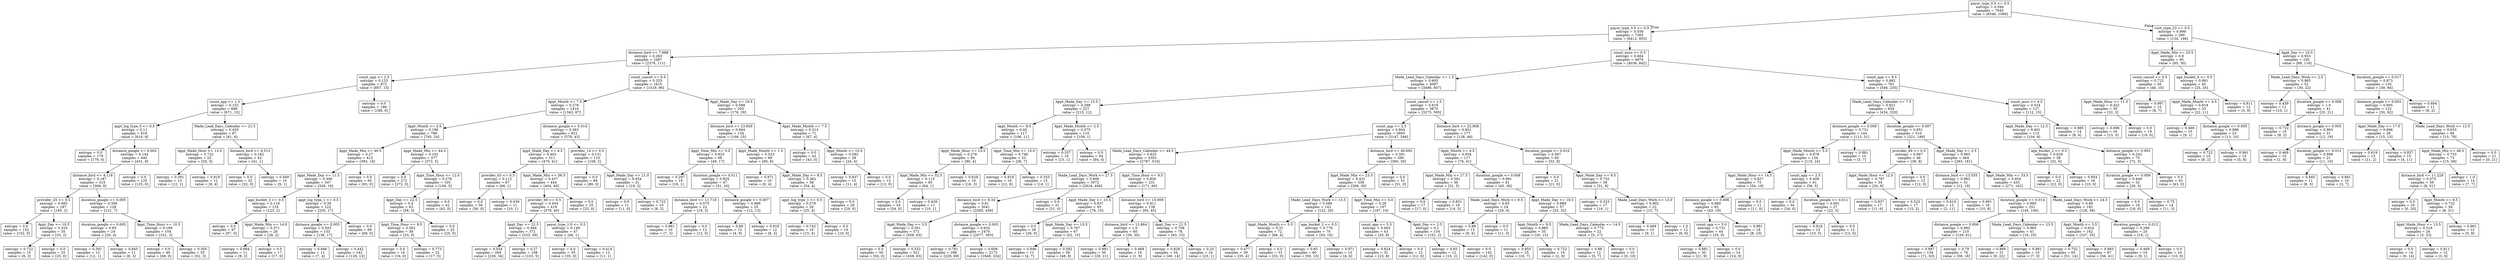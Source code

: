 digraph Tree {
node [shape=box] ;
0 [label="payor_type_0.0 <= 0.5\nentropy = 0.594\nsamples = 7645\nvalue = [6546, 1099]"] ;
1 [label="payor_type_3.0 <= 0.5\nentropy = 0.556\nsamples = 7365\nvalue = [6412, 953]"] ;
0 -> 1 [labeldistance=2.5, labelangle=45, headlabel="True"] ;
2 [label="distance_bird <= 7.688\nentropy = 0.263\nsamples = 2487\nvalue = [2376, 111]"] ;
1 -> 2 ;
3 [label="count_app <= 2.5\nentropy = 0.125\nsamples = 872\nvalue = [857, 15]"] ;
2 -> 3 ;
4 [label="count_app <= 1.5\nentropy = 0.152\nsamples = 686\nvalue = [671, 15]"] ;
3 -> 4 ;
5 [label="appt_log_type_0 <= 0.5\nentropy = 0.11\nsamples = 619\nvalue = [610, 9]"] ;
4 -> 5 ;
6 [label="entropy = 0.0\nsamples = 179\nvalue = [179, 0]"] ;
5 -> 6 ;
7 [label="distance_google <= 0.002\nentropy = 0.144\nsamples = 440\nvalue = [431, 9]"] ;
5 -> 7 ;
8 [label="distance_bird <= 4.118\nentropy = 0.187\nsamples = 315\nvalue = [306, 9]"] ;
7 -> 8 ;
9 [label="provider_25 <= 0.5\nentropy = 0.085\nsamples = 187\nvalue = [185, 2]"] ;
8 -> 9 ;
10 [label="entropy = 0.0\nsamples = 152\nvalue = [152, 0]"] ;
9 -> 10 ;
11 [label="Appt_Day <= 10.5\nentropy = 0.316\nsamples = 35\nvalue = [33, 2]"] ;
9 -> 11 ;
12 [label="entropy = 0.722\nsamples = 10\nvalue = [8, 2]"] ;
11 -> 12 ;
13 [label="entropy = 0.0\nsamples = 25\nvalue = [25, 0]"] ;
11 -> 13 ;
14 [label="duration_google <= 0.005\nentropy = 0.306\nsamples = 128\nvalue = [121, 7]"] ;
8 -> 14 ;
15 [label="duration_google <= 0.005\nentropy = 0.65\nsamples = 24\nvalue = [20, 4]"] ;
14 -> 15 ;
16 [label="entropy = 0.391\nsamples = 13\nvalue = [12, 1]"] ;
15 -> 16 ;
17 [label="entropy = 0.845\nsamples = 11\nvalue = [8, 3]"] ;
15 -> 17 ;
18 [label="Appt_Time_Hour <= 10.5\nentropy = 0.189\nsamples = 104\nvalue = [101, 3]"] ;
14 -> 18 ;
19 [label="entropy = 0.0\nsamples = 49\nvalue = [49, 0]"] ;
18 -> 19 ;
20 [label="entropy = 0.305\nsamples = 55\nvalue = [52, 3]"] ;
18 -> 20 ;
21 [label="entropy = 0.0\nsamples = 125\nvalue = [125, 0]"] ;
7 -> 21 ;
22 [label="Made_Lead_Days_Calendar <= 21.5\nentropy = 0.435\nsamples = 67\nvalue = [61, 6]"] ;
4 -> 22 ;
23 [label="Appt_Made_Hour <= 12.0\nentropy = 0.722\nsamples = 25\nvalue = [20, 5]"] ;
22 -> 23 ;
24 [label="entropy = 0.391\nsamples = 13\nvalue = [12, 1]"] ;
23 -> 24 ;
25 [label="entropy = 0.918\nsamples = 12\nvalue = [8, 4]"] ;
23 -> 25 ;
26 [label="distance_bird <= 6.513\nentropy = 0.162\nsamples = 42\nvalue = [41, 1]"] ;
22 -> 26 ;
27 [label="entropy = 0.0\nsamples = 32\nvalue = [32, 0]"] ;
26 -> 27 ;
28 [label="entropy = 0.469\nsamples = 10\nvalue = [9, 1]"] ;
26 -> 28 ;
29 [label="entropy = 0.0\nsamples = 186\nvalue = [186, 0]"] ;
3 -> 29 ;
30 [label="count_cancel <= 0.5\nentropy = 0.325\nsamples = 1615\nvalue = [1519, 96]"] ;
2 -> 30 ;
31 [label="Appt_Month <= 7.5\nentropy = 0.276\nsamples = 1410\nvalue = [1343, 67]"] ;
30 -> 31 ;
32 [label="Appt_Month <= 4.5\nentropy = 0.196\nsamples = 789\nvalue = [765, 24]"] ;
31 -> 32 ;
33 [label="Appt_Made_Min <= 49.5\nentropy = 0.27\nsamples = 412\nvalue = [393, 19]"] ;
32 -> 33 ;
34 [label="Appt_Made_Day <= 11.5\nentropy = 0.306\nsamples = 347\nvalue = [328, 19]"] ;
33 -> 34 ;
35 [label="age_bucket_3 <= 0.5\nentropy = 0.118\nsamples = 125\nvalue = [123, 2]"] ;
34 -> 35 ;
36 [label="entropy = 0.0\nsamples = 97\nvalue = [97, 0]"] ;
35 -> 36 ;
37 [label="Appt_Made_Min <= 14.0\nentropy = 0.371\nsamples = 28\nvalue = [26, 2]"] ;
35 -> 37 ;
38 [label="entropy = 0.684\nsamples = 11\nvalue = [9, 2]"] ;
37 -> 38 ;
39 [label="entropy = 0.0\nsamples = 17\nvalue = [17, 0]"] ;
37 -> 39 ;
40 [label="appt_log_type_1 <= 0.5\nentropy = 0.39\nsamples = 222\nvalue = [205, 17]"] ;
34 -> 40 ;
41 [label="distance_google <= 0.003\nentropy = 0.503\nsamples = 153\nvalue = [136, 17]"] ;
40 -> 41 ;
42 [label="entropy = 0.946\nsamples = 11\nvalue = [7, 4]"] ;
41 -> 42 ;
43 [label="entropy = 0.442\nsamples = 142\nvalue = [129, 13]"] ;
41 -> 43 ;
44 [label="entropy = 0.0\nsamples = 69\nvalue = [69, 0]"] ;
40 -> 44 ;
45 [label="entropy = 0.0\nsamples = 65\nvalue = [65, 0]"] ;
33 -> 45 ;
46 [label="Appt_Made_Min <= 44.5\nentropy = 0.102\nsamples = 377\nvalue = [372, 5]"] ;
32 -> 46 ;
47 [label="entropy = 0.0\nsamples = 272\nvalue = [272, 0]"] ;
46 -> 47 ;
48 [label="Appt_Time_Hour <= 12.0\nentropy = 0.276\nsamples = 105\nvalue = [100, 5]"] ;
46 -> 48 ;
49 [label="Appt_Day <= 22.5\nentropy = 0.4\nsamples = 63\nvalue = [58, 5]"] ;
48 -> 49 ;
50 [label="Appt_Time_Hour <= 8.5\nentropy = 0.562\nsamples = 38\nvalue = [33, 5]"] ;
49 -> 50 ;
51 [label="entropy = 0.0\nsamples = 16\nvalue = [16, 0]"] ;
50 -> 51 ;
52 [label="entropy = 0.773\nsamples = 22\nvalue = [17, 5]"] ;
50 -> 52 ;
53 [label="entropy = 0.0\nsamples = 25\nvalue = [25, 0]"] ;
49 -> 53 ;
54 [label="entropy = 0.0\nsamples = 42\nvalue = [42, 0]"] ;
48 -> 54 ;
55 [label="distance_google <= 0.014\nentropy = 0.363\nsamples = 621\nvalue = [578, 43]"] ;
31 -> 55 ;
56 [label="Appt_Made_Day <= 4.5\nentropy = 0.403\nsamples = 511\nvalue = [470, 41]"] ;
55 -> 56 ;
57 [label="provider_63 <= 0.5\nentropy = 0.112\nsamples = 67\nvalue = [66, 1]"] ;
56 -> 57 ;
58 [label="entropy = 0.0\nsamples = 56\nvalue = [56, 0]"] ;
57 -> 58 ;
59 [label="entropy = 0.439\nsamples = 11\nvalue = [10, 1]"] ;
57 -> 59 ;
60 [label="Appt_Made_Min <= 56.5\nentropy = 0.437\nsamples = 444\nvalue = [404, 40]"] ;
56 -> 60 ;
61 [label="provider_69 <= 0.5\nentropy = 0.454\nsamples = 419\nvalue = [379, 40]"] ;
60 -> 61 ;
62 [label="Appt_Day <= 22.5\nentropy = 0.484\nsamples = 372\nvalue = [333, 39]"] ;
61 -> 62 ;
63 [label="entropy = 0.554\nsamples = 264\nvalue = [230, 34]"] ;
62 -> 63 ;
64 [label="entropy = 0.27\nsamples = 108\nvalue = [103, 5]"] ;
62 -> 64 ;
65 [label="payor_type_1.0 <= 0.5\nentropy = 0.149\nsamples = 47\nvalue = [46, 1]"] ;
61 -> 65 ;
66 [label="entropy = 0.0\nsamples = 35\nvalue = [35, 0]"] ;
65 -> 66 ;
67 [label="entropy = 0.414\nsamples = 12\nvalue = [11, 1]"] ;
65 -> 67 ;
68 [label="entropy = 0.0\nsamples = 25\nvalue = [25, 0]"] ;
60 -> 68 ;
69 [label="provider_14 <= 0.5\nentropy = 0.131\nsamples = 110\nvalue = [108, 2]"] ;
55 -> 69 ;
70 [label="entropy = 0.0\nsamples = 89\nvalue = [89, 0]"] ;
69 -> 70 ;
71 [label="Appt_Made_Day <= 21.0\nentropy = 0.454\nsamples = 21\nvalue = [19, 2]"] ;
69 -> 71 ;
72 [label="entropy = 0.0\nsamples = 11\nvalue = [11, 0]"] ;
71 -> 72 ;
73 [label="entropy = 0.722\nsamples = 10\nvalue = [8, 2]"] ;
71 -> 73 ;
74 [label="Appt_Made_Day <= 19.5\nentropy = 0.588\nsamples = 205\nvalue = [176, 29]"] ;
30 -> 74 ;
75 [label="distance_bird <= 23.929\nentropy = 0.694\nsamples = 134\nvalue = [109, 25]"] ;
74 -> 75 ;
76 [label="Appt_Time_Min <= 5.0\nentropy = 0.823\nsamples = 66\nvalue = [49, 17]"] ;
75 -> 76 ;
77 [label="entropy = 0.297\nsamples = 19\nvalue = [18, 1]"] ;
76 -> 77 ;
78 [label="duration_google <= 0.011\nentropy = 0.925\nsamples = 47\nvalue = [31, 16]"] ;
76 -> 78 ;
79 [label="distance_bird <= 11.718\nentropy = 0.575\nsamples = 22\nvalue = [19, 3]"] ;
78 -> 79 ;
80 [label="entropy = 0.881\nsamples = 10\nvalue = [7, 3]"] ;
79 -> 80 ;
81 [label="entropy = 0.0\nsamples = 12\nvalue = [12, 0]"] ;
79 -> 81 ;
82 [label="distance_google <= 0.007\nentropy = 0.999\nsamples = 25\nvalue = [12, 13]"] ;
78 -> 82 ;
83 [label="entropy = 0.89\nsamples = 13\nvalue = [4, 9]"] ;
82 -> 83 ;
84 [label="entropy = 0.918\nsamples = 12\nvalue = [8, 4]"] ;
82 -> 84 ;
85 [label="Appt_Made_Month <= 1.5\nentropy = 0.523\nsamples = 68\nvalue = [60, 8]"] ;
75 -> 85 ;
86 [label="entropy = 0.971\nsamples = 10\nvalue = [6, 4]"] ;
85 -> 86 ;
87 [label="Appt_Made_Day <= 8.5\nentropy = 0.362\nsamples = 58\nvalue = [54, 4]"] ;
85 -> 87 ;
88 [label="appt_log_type_1 <= 0.5\nentropy = 0.579\nsamples = 29\nvalue = [25, 4]"] ;
87 -> 88 ;
89 [label="entropy = 0.742\nsamples = 19\nvalue = [15, 4]"] ;
88 -> 89 ;
90 [label="entropy = 0.0\nsamples = 10\nvalue = [10, 0]"] ;
88 -> 90 ;
91 [label="entropy = 0.0\nsamples = 29\nvalue = [29, 0]"] ;
87 -> 91 ;
92 [label="Appt_Made_Month <= 7.5\nentropy = 0.313\nsamples = 71\nvalue = [67, 4]"] ;
74 -> 92 ;
93 [label="entropy = 0.0\nsamples = 43\nvalue = [43, 0]"] ;
92 -> 93 ;
94 [label="Appt_Month <= 10.5\nentropy = 0.592\nsamples = 28\nvalue = [24, 4]"] ;
92 -> 94 ;
95 [label="entropy = 0.837\nsamples = 15\nvalue = [11, 4]"] ;
94 -> 95 ;
96 [label="entropy = 0.0\nsamples = 13\nvalue = [13, 0]"] ;
94 -> 96 ;
97 [label="count_miss <= 0.5\nentropy = 0.664\nsamples = 4878\nvalue = [4036, 842]"] ;
1 -> 97 ;
98 [label="Made_Lead_Days_Calendar <= 1.5\nentropy = 0.605\nsamples = 4097\nvalue = [3490, 607]"] ;
97 -> 98 ;
99 [label="Appt_Made_Day <= 15.5\nentropy = 0.298\nsamples = 227\nvalue = [215, 12]"] ;
98 -> 99 ;
100 [label="Appt_Month <= 8.5\nentropy = 0.45\nsamples = 117\nvalue = [106, 11]"] ;
99 -> 100 ;
101 [label="Appt_Made_Hour <= 13.5\nentropy = 0.276\nsamples = 84\nvalue = [80, 4]"] ;
100 -> 101 ;
102 [label="Appt_Made_Min <= 52.5\nentropy = 0.115\nsamples = 65\nvalue = [64, 1]"] ;
101 -> 102 ;
103 [label="entropy = 0.0\nsamples = 54\nvalue = [54, 0]"] ;
102 -> 103 ;
104 [label="entropy = 0.439\nsamples = 11\nvalue = [10, 1]"] ;
102 -> 104 ;
105 [label="entropy = 0.629\nsamples = 19\nvalue = [16, 3]"] ;
101 -> 105 ;
106 [label="Appt_Time_Min <= 15.0\nentropy = 0.746\nsamples = 33\nvalue = [26, 7]"] ;
100 -> 106 ;
107 [label="entropy = 0.918\nsamples = 18\nvalue = [12, 6]"] ;
106 -> 107 ;
108 [label="entropy = 0.353\nsamples = 15\nvalue = [14, 1]"] ;
106 -> 108 ;
109 [label="Appt_Made_Month <= 2.5\nentropy = 0.075\nsamples = 110\nvalue = [109, 1]"] ;
99 -> 109 ;
110 [label="entropy = 0.337\nsamples = 16\nvalue = [15, 1]"] ;
109 -> 110 ;
111 [label="entropy = 0.0\nsamples = 94\nvalue = [94, 0]"] ;
109 -> 111 ;
112 [label="count_cancel <= 1.5\nentropy = 0.619\nsamples = 3870\nvalue = [3275, 595]"] ;
98 -> 112 ;
113 [label="count_app <= 2.5\nentropy = 0.604\nsamples = 3693\nvalue = [3147, 546]"] ;
112 -> 113 ;
114 [label="Made_Lead_Days_Calendar <= 44.5\nentropy = 0.625\nsamples = 3303\nvalue = [2787, 516]"] ;
113 -> 114 ;
115 [label="Made_Lead_Days_Work <= 27.5\nentropy = 0.606\nsamples = 3072\nvalue = [2616, 456]"] ;
114 -> 115 ;
116 [label="distance_bird <= 8.34\nentropy = 0.61\nsamples = 3041\nvalue = [2585, 456]"] ;
115 -> 116 ;
117 [label="Appt_Made_Day <= 3.5\nentropy = 0.501\nsamples = 571\nvalue = [508, 63]"] ;
116 -> 117 ;
118 [label="entropy = 0.0\nsamples = 50\nvalue = [50, 0]"] ;
117 -> 118 ;
119 [label="entropy = 0.532\nsamples = 521\nvalue = [458, 63]"] ;
117 -> 119 ;
120 [label="distance_google <= 0.003\nentropy = 0.632\nsamples = 2470\nvalue = [2077, 393]"] ;
116 -> 120 ;
121 [label="entropy = 0.781\nsamples = 298\nvalue = [229, 69]"] ;
120 -> 121 ;
122 [label="entropy = 0.608\nsamples = 2172\nvalue = [1848, 324]"] ;
120 -> 122 ;
123 [label="entropy = 0.0\nsamples = 31\nvalue = [31, 0]"] ;
115 -> 123 ;
124 [label="Appt_Time_Hour <= 9.5\nentropy = 0.826\nsamples = 231\nvalue = [171, 60]"] ;
114 -> 124 ;
125 [label="Appt_Made_Day <= 10.5\nentropy = 0.637\nsamples = 93\nvalue = [78, 15]"] ;
124 -> 125 ;
126 [label="entropy = 0.0\nsamples = 26\nvalue = [26, 0]"] ;
125 -> 126 ;
127 [label="Appt_Made_Day <= 13.5\nentropy = 0.767\nsamples = 67\nvalue = [52, 15]"] ;
125 -> 127 ;
128 [label="entropy = 0.946\nsamples = 11\nvalue = [4, 7]"] ;
127 -> 128 ;
129 [label="entropy = 0.592\nsamples = 56\nvalue = [48, 8]"] ;
127 -> 129 ;
130 [label="distance_bird <= 15.009\nentropy = 0.911\nsamples = 138\nvalue = [93, 45]"] ;
124 -> 130 ;
131 [label="distance_bird <= 12.864\nentropy = 1.0\nsamples = 60\nvalue = [30, 30]"] ;
130 -> 131 ;
132 [label="entropy = 0.981\nsamples = 50\nvalue = [29, 21]"] ;
131 -> 132 ;
133 [label="entropy = 0.469\nsamples = 10\nvalue = [1, 9]"] ;
131 -> 133 ;
134 [label="Appt_Day <= 21.5\nentropy = 0.706\nsamples = 78\nvalue = [63, 15]"] ;
130 -> 134 ;
135 [label="entropy = 0.826\nsamples = 54\nvalue = [40, 14]"] ;
134 -> 135 ;
136 [label="entropy = 0.25\nsamples = 24\nvalue = [23, 1]"] ;
134 -> 136 ;
137 [label="distance_bird <= 40.692\nentropy = 0.391\nsamples = 390\nvalue = [360, 30]"] ;
113 -> 137 ;
138 [label="Appt_Made_Min <= 23.5\nentropy = 0.431\nsamples = 339\nvalue = [309, 30]"] ;
137 -> 138 ;
139 [label="Made_Lead_Days_Work <= 13.5\nentropy = 0.586\nsamples = 142\nvalue = [122, 20]"] ;
138 -> 139 ;
140 [label="Appt_Made_Month <= 5.5\nentropy = 0.31\nsamples = 72\nvalue = [68, 4]"] ;
139 -> 140 ;
141 [label="entropy = 0.477\nsamples = 39\nvalue = [35, 4]"] ;
140 -> 141 ;
142 [label="entropy = 0.0\nsamples = 33\nvalue = [33, 0]"] ;
140 -> 142 ;
143 [label="age_bucket_3 <= 0.5\nentropy = 0.776\nsamples = 70\nvalue = [54, 16]"] ;
139 -> 143 ;
144 [label="entropy = 0.65\nsamples = 60\nvalue = [50, 10]"] ;
143 -> 144 ;
145 [label="entropy = 0.971\nsamples = 10\nvalue = [4, 6]"] ;
143 -> 145 ;
146 [label="Appt_Time_Min <= 5.0\nentropy = 0.29\nsamples = 197\nvalue = [187, 10]"] ;
138 -> 146 ;
147 [label="count_app <= 5.5\nentropy = 0.693\nsamples = 43\nvalue = [35, 8]"] ;
146 -> 147 ;
148 [label="entropy = 0.824\nsamples = 31\nvalue = [23, 8]"] ;
147 -> 148 ;
149 [label="entropy = 0.0\nsamples = 12\nvalue = [12, 0]"] ;
147 -> 149 ;
150 [label="Appt_Day <= 2.5\nentropy = 0.1\nsamples = 154\nvalue = [152, 2]"] ;
146 -> 150 ;
151 [label="entropy = 0.65\nsamples = 12\nvalue = [10, 2]"] ;
150 -> 151 ;
152 [label="entropy = 0.0\nsamples = 142\nvalue = [142, 0]"] ;
150 -> 152 ;
153 [label="entropy = 0.0\nsamples = 51\nvalue = [51, 0]"] ;
137 -> 153 ;
154 [label="distance_bird <= 22.908\nentropy = 0.851\nsamples = 177\nvalue = [128, 49]"] ;
112 -> 154 ;
155 [label="Appt_Month <= 4.5\nentropy = 0.934\nsamples = 117\nvalue = [76, 41]"] ;
154 -> 155 ;
156 [label="Appt_Made_Min <= 27.5\nentropy = 0.581\nsamples = 36\nvalue = [31, 5]"] ;
155 -> 156 ;
157 [label="entropy = 0.0\nsamples = 17\nvalue = [17, 0]"] ;
156 -> 157 ;
158 [label="entropy = 0.831\nsamples = 19\nvalue = [14, 5]"] ;
156 -> 158 ;
159 [label="duration_google <= 0.008\nentropy = 0.991\nsamples = 81\nvalue = [45, 36]"] ;
155 -> 159 ;
160 [label="Made_Lead_Days_Work <= 9.5\nentropy = 0.65\nsamples = 24\nvalue = [20, 4]"] ;
159 -> 160 ;
161 [label="entropy = 0.89\nsamples = 13\nvalue = [9, 4]"] ;
160 -> 161 ;
162 [label="entropy = 0.0\nsamples = 11\nvalue = [11, 0]"] ;
160 -> 162 ;
163 [label="Appt_Made_Day <= 18.5\nentropy = 0.989\nsamples = 57\nvalue = [25, 32]"] ;
159 -> 163 ;
164 [label="Appt_Month <= 9.5\nentropy = 0.985\nsamples = 35\nvalue = [20, 15]"] ;
163 -> 164 ;
165 [label="entropy = 0.855\nsamples = 25\nvalue = [18, 7]"] ;
164 -> 165 ;
166 [label="entropy = 0.722\nsamples = 10\nvalue = [2, 8]"] ;
164 -> 166 ;
167 [label="Made_Lead_Days_Calendar <= 14.5\nentropy = 0.773\nsamples = 22\nvalue = [5, 17]"] ;
163 -> 167 ;
168 [label="entropy = 0.98\nsamples = 12\nvalue = [5, 7]"] ;
167 -> 168 ;
169 [label="entropy = 0.0\nsamples = 10\nvalue = [0, 10]"] ;
167 -> 169 ;
170 [label="duration_google <= 0.016\nentropy = 0.567\nsamples = 60\nvalue = [52, 8]"] ;
154 -> 170 ;
171 [label="entropy = 0.0\nsamples = 21\nvalue = [21, 0]"] ;
170 -> 171 ;
172 [label="Appt_Made_Day <= 9.5\nentropy = 0.732\nsamples = 39\nvalue = [31, 8]"] ;
170 -> 172 ;
173 [label="entropy = 0.323\nsamples = 17\nvalue = [16, 1]"] ;
172 -> 173 ;
174 [label="Made_Lead_Days_Work <= 13.0\nentropy = 0.902\nsamples = 22\nvalue = [15, 7]"] ;
172 -> 174 ;
175 [label="entropy = 0.469\nsamples = 10\nvalue = [9, 1]"] ;
174 -> 175 ;
176 [label="entropy = 1.0\nsamples = 12\nvalue = [6, 6]"] ;
174 -> 176 ;
177 [label="count_app <= 9.5\nentropy = 0.882\nsamples = 781\nvalue = [546, 235]"] ;
97 -> 177 ;
178 [label="Made_Lead_Days_Calendar <= 7.5\nentropy = 0.921\nsamples = 654\nvalue = [434, 220]"] ;
177 -> 178 ;
179 [label="distance_google <= 0.009\nentropy = 0.751\nsamples = 144\nvalue = [113, 31]"] ;
178 -> 179 ;
180 [label="Appt_Made_Month <= 5.5\nentropy = 0.678\nsamples = 134\nvalue = [110, 24]"] ;
179 -> 180 ;
181 [label="Appt_Made_Hour <= 14.5\nentropy = 0.827\nsamples = 73\nvalue = [54, 19]"] ;
180 -> 181 ;
182 [label="distance_google <= 0.006\nentropy = 0.889\nsamples = 62\nvalue = [43, 19]"] ;
181 -> 182 ;
183 [label="count_app <= 5.0\nentropy = 0.731\nsamples = 44\nvalue = [35, 9]"] ;
182 -> 183 ;
184 [label="entropy = 0.881\nsamples = 30\nvalue = [21, 9]"] ;
183 -> 184 ;
185 [label="entropy = 0.0\nsamples = 14\nvalue = [14, 0]"] ;
183 -> 185 ;
186 [label="entropy = 0.991\nsamples = 18\nvalue = [8, 10]"] ;
182 -> 186 ;
187 [label="entropy = 0.0\nsamples = 11\nvalue = [11, 0]"] ;
181 -> 187 ;
188 [label="count_app <= 2.5\nentropy = 0.409\nsamples = 61\nvalue = [56, 5]"] ;
180 -> 188 ;
189 [label="entropy = 0.0\nsamples = 34\nvalue = [34, 0]"] ;
188 -> 189 ;
190 [label="duration_google <= 0.011\nentropy = 0.691\nsamples = 27\nvalue = [22, 5]"] ;
188 -> 190 ;
191 [label="entropy = 0.918\nsamples = 15\nvalue = [10, 5]"] ;
190 -> 191 ;
192 [label="entropy = 0.0\nsamples = 12\nvalue = [12, 0]"] ;
190 -> 192 ;
193 [label="entropy = 0.881\nsamples = 10\nvalue = [3, 7]"] ;
179 -> 193 ;
194 [label="duration_google <= 0.007\nentropy = 0.951\nsamples = 510\nvalue = [321, 189]"] ;
178 -> 194 ;
195 [label="provider_69 <= 0.5\nentropy = 0.667\nsamples = 46\nvalue = [38, 8]"] ;
194 -> 195 ;
196 [label="Appt_Made_Hour <= 12.5\nentropy = 0.787\nsamples = 34\nvalue = [26, 8]"] ;
195 -> 196 ;
197 [label="entropy = 0.937\nsamples = 17\nvalue = [11, 6]"] ;
196 -> 197 ;
198 [label="entropy = 0.523\nsamples = 17\nvalue = [15, 2]"] ;
196 -> 198 ;
199 [label="entropy = 0.0\nsamples = 12\nvalue = [12, 0]"] ;
195 -> 199 ;
200 [label="Appt_Made_Day <= 2.5\nentropy = 0.965\nsamples = 464\nvalue = [283, 181]"] ;
194 -> 200 ;
201 [label="distance_bird <= 13.555\nentropy = 0.963\nsamples = 31\nvalue = [12, 19]"] ;
200 -> 201 ;
202 [label="entropy = 0.619\nsamples = 13\nvalue = [2, 11]"] ;
201 -> 202 ;
203 [label="entropy = 0.991\nsamples = 18\nvalue = [10, 8]"] ;
201 -> 203 ;
204 [label="Appt_Made_Min <= 33.5\nentropy = 0.954\nsamples = 433\nvalue = [271, 162]"] ;
200 -> 204 ;
205 [label="duration_google <= 0.014\nentropy = 0.983\nsamples = 251\nvalue = [145, 106]"] ;
204 -> 205 ;
206 [label="distance_google <= 0.006\nentropy = 0.962\nsamples = 210\nvalue = [129, 81]"] ;
205 -> 206 ;
207 [label="entropy = 0.997\nsamples = 134\nvalue = [71, 63]"] ;
206 -> 207 ;
208 [label="entropy = 0.79\nsamples = 76\nvalue = [58, 18]"] ;
206 -> 208 ;
209 [label="Made_Lead_Days_Calendar <= 23.5\nentropy = 0.965\nsamples = 41\nvalue = [16, 25]"] ;
205 -> 209 ;
210 [label="entropy = 0.869\nsamples = 31\nvalue = [9, 22]"] ;
209 -> 210 ;
211 [label="entropy = 0.881\nsamples = 10\nvalue = [7, 3]"] ;
209 -> 211 ;
212 [label="Made_Lead_Days_Work <= 24.5\nentropy = 0.89\nsamples = 182\nvalue = [126, 56]"] ;
204 -> 212 ;
213 [label="Appt_Month <= 5.5\nentropy = 0.924\nsamples = 162\nvalue = [107, 55]"] ;
212 -> 213 ;
214 [label="entropy = 0.752\nsamples = 65\nvalue = [51, 14]"] ;
213 -> 214 ;
215 [label="entropy = 0.983\nsamples = 97\nvalue = [56, 41]"] ;
213 -> 215 ;
216 [label="duration_google <= 0.012\nentropy = 0.286\nsamples = 20\nvalue = [19, 1]"] ;
212 -> 216 ;
217 [label="entropy = 0.469\nsamples = 10\nvalue = [9, 1]"] ;
216 -> 217 ;
218 [label="entropy = 0.0\nsamples = 10\nvalue = [10, 0]"] ;
216 -> 218 ;
219 [label="count_miss <= 4.5\nentropy = 0.524\nsamples = 127\nvalue = [112, 15]"] ;
177 -> 219 ;
220 [label="Appt_Made_Day <= 12.5\nentropy = 0.401\nsamples = 113\nvalue = [104, 9]"] ;
219 -> 220 ;
221 [label="age_bucket_2 <= 0.5\nentropy = 0.629\nsamples = 38\nvalue = [32, 6]"] ;
220 -> 221 ;
222 [label="entropy = 0.0\nsamples = 22\nvalue = [22, 0]"] ;
221 -> 222 ;
223 [label="entropy = 0.954\nsamples = 16\nvalue = [10, 6]"] ;
221 -> 223 ;
224 [label="distance_google <= 0.003\nentropy = 0.242\nsamples = 75\nvalue = [72, 3]"] ;
220 -> 224 ;
225 [label="duration_google <= 0.009\nentropy = 0.449\nsamples = 32\nvalue = [29, 3]"] ;
224 -> 225 ;
226 [label="entropy = 0.0\nsamples = 18\nvalue = [18, 0]"] ;
225 -> 226 ;
227 [label="entropy = 0.75\nsamples = 14\nvalue = [11, 3]"] ;
225 -> 227 ;
228 [label="entropy = 0.0\nsamples = 43\nvalue = [43, 0]"] ;
224 -> 228 ;
229 [label="entropy = 0.985\nsamples = 14\nvalue = [8, 6]"] ;
219 -> 229 ;
230 [label="visit_type_23 <= 0.5\nentropy = 0.999\nsamples = 280\nvalue = [134, 146]"] ;
0 -> 230 [labeldistance=2.5, labelangle=-45, headlabel="False"] ;
231 [label="Appt_Made_Min <= 25.5\nentropy = 0.9\nsamples = 95\nvalue = [65, 30]"] ;
230 -> 231 ;
232 [label="count_cancel <= 0.5\nentropy = 0.722\nsamples = 50\nvalue = [40, 10]"] ;
231 -> 232 ;
233 [label="Appt_Made_Hour <= 11.5\nentropy = 0.422\nsamples = 35\nvalue = [32, 3]"] ;
232 -> 233 ;
234 [label="entropy = 0.696\nsamples = 16\nvalue = [13, 3]"] ;
233 -> 234 ;
235 [label="entropy = 0.0\nsamples = 19\nvalue = [19, 0]"] ;
233 -> 235 ;
236 [label="entropy = 0.997\nsamples = 15\nvalue = [8, 7]"] ;
232 -> 236 ;
237 [label="age_bucket_4 <= 0.5\nentropy = 0.991\nsamples = 45\nvalue = [25, 20]"] ;
231 -> 237 ;
238 [label="Appt_Made_Month <= 4.5\nentropy = 0.918\nsamples = 33\nvalue = [22, 11]"] ;
237 -> 238 ;
239 [label="entropy = 0.469\nsamples = 10\nvalue = [9, 1]"] ;
238 -> 239 ;
240 [label="distance_google <= 0.005\nentropy = 0.988\nsamples = 23\nvalue = [13, 10]"] ;
238 -> 240 ;
241 [label="entropy = 0.722\nsamples = 10\nvalue = [8, 2]"] ;
240 -> 241 ;
242 [label="entropy = 0.961\nsamples = 13\nvalue = [5, 8]"] ;
240 -> 242 ;
243 [label="entropy = 0.811\nsamples = 12\nvalue = [3, 9]"] ;
237 -> 243 ;
244 [label="Appt_Day <= 10.5\nentropy = 0.953\nsamples = 185\nvalue = [69, 116]"] ;
230 -> 244 ;
245 [label="Made_Lead_Days_Work <= 2.5\nentropy = 0.983\nsamples = 52\nvalue = [30, 22]"] ;
244 -> 245 ;
246 [label="entropy = 0.439\nsamples = 11\nvalue = [10, 1]"] ;
245 -> 246 ;
247 [label="duration_google <= 0.008\nentropy = 1.0\nsamples = 41\nvalue = [20, 21]"] ;
245 -> 247 ;
248 [label="entropy = 0.722\nsamples = 10\nvalue = [8, 2]"] ;
247 -> 248 ;
249 [label="distance_google <= 0.005\nentropy = 0.963\nsamples = 31\nvalue = [12, 19]"] ;
247 -> 249 ;
250 [label="entropy = 0.469\nsamples = 10\nvalue = [1, 9]"] ;
249 -> 250 ;
251 [label="duration_google <= 0.012\nentropy = 0.998\nsamples = 21\nvalue = [11, 10]"] ;
249 -> 251 ;
252 [label="entropy = 0.845\nsamples = 11\nvalue = [8, 3]"] ;
251 -> 252 ;
253 [label="entropy = 0.881\nsamples = 10\nvalue = [3, 7]"] ;
251 -> 253 ;
254 [label="duration_google <= 0.017\nentropy = 0.873\nsamples = 133\nvalue = [39, 94]"] ;
244 -> 254 ;
255 [label="distance_google <= 0.003\nentropy = 0.805\nsamples = 122\nvalue = [30, 92]"] ;
254 -> 255 ;
256 [label="Appt_Made_Day <= 17.0\nentropy = 0.996\nsamples = 28\nvalue = [15, 13]"] ;
255 -> 256 ;
257 [label="entropy = 0.619\nsamples = 13\nvalue = [11, 2]"] ;
256 -> 257 ;
258 [label="entropy = 0.837\nsamples = 15\nvalue = [4, 11]"] ;
256 -> 258 ;
259 [label="Made_Lead_Days_Work <= 12.5\nentropy = 0.633\nsamples = 94\nvalue = [15, 79]"] ;
255 -> 259 ;
260 [label="Appt_Made_Min <= 48.5\nentropy = 0.733\nsamples = 73\nvalue = [15, 58]"] ;
259 -> 260 ;
261 [label="distance_bird <= 11.229\nentropy = 0.573\nsamples = 59\nvalue = [8, 51]"] ;
260 -> 261 ;
262 [label="entropy = 0.0\nsamples = 20\nvalue = [0, 20]"] ;
261 -> 262 ;
263 [label="Appt_Month <= 8.5\nentropy = 0.732\nsamples = 39\nvalue = [8, 31]"] ;
261 -> 263 ;
264 [label="Appt_Made_Hour <= 13.5\nentropy = 0.516\nsamples = 26\nvalue = [3, 23]"] ;
263 -> 264 ;
265 [label="entropy = 0.0\nsamples = 14\nvalue = [0, 14]"] ;
264 -> 265 ;
266 [label="entropy = 0.811\nsamples = 12\nvalue = [3, 9]"] ;
264 -> 266 ;
267 [label="entropy = 0.961\nsamples = 13\nvalue = [5, 8]"] ;
263 -> 267 ;
268 [label="entropy = 1.0\nsamples = 14\nvalue = [7, 7]"] ;
260 -> 268 ;
269 [label="entropy = 0.0\nsamples = 21\nvalue = [0, 21]"] ;
259 -> 269 ;
270 [label="entropy = 0.684\nsamples = 11\nvalue = [9, 2]"] ;
254 -> 270 ;
}
